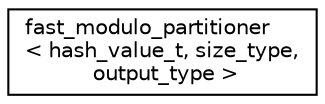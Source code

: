 digraph "Graphical Class Hierarchy"
{
  edge [fontname="Helvetica",fontsize="10",labelfontname="Helvetica",labelfontsize="10"];
  node [fontname="Helvetica",fontsize="10",shape=record];
  rankdir="LR";
  Node0 [label="fast_modulo_partitioner\l\< hash_value_t, size_type,\l output_type \>",height=0.2,width=0.4,color="black", fillcolor="white", style="filled",URL="$structfast__modulo__partitioner.html",tooltip="Functor to map a hash value to a particular &#39;bin&#39; or partition number that uses the FAST modulo opera..."];
}
